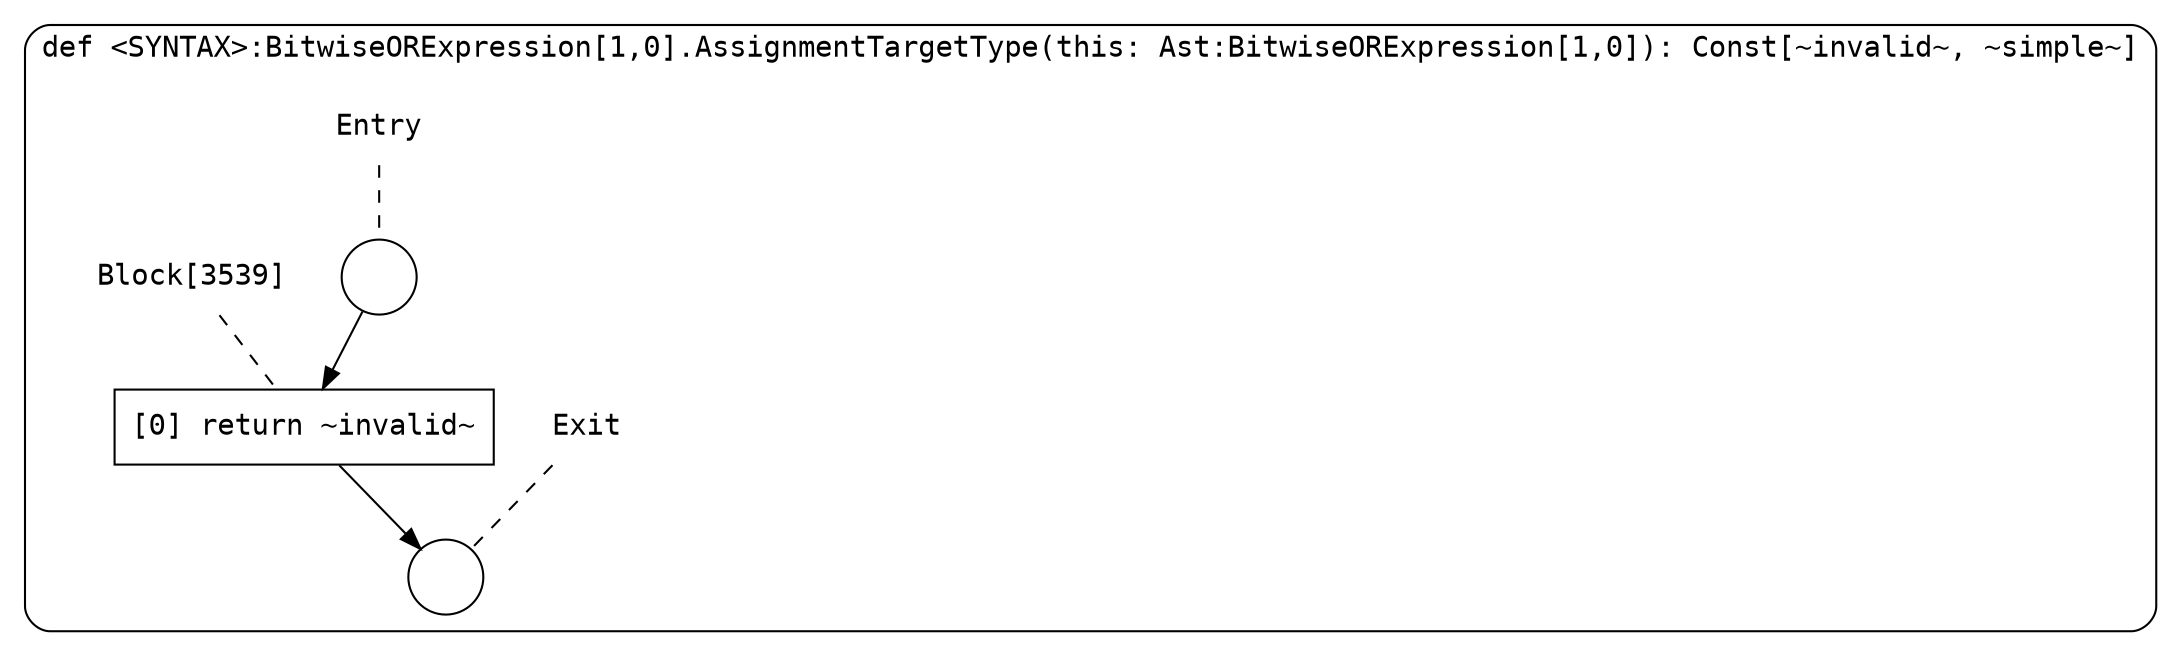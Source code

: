 digraph {
  graph [fontname = "Consolas"]
  node [fontname = "Consolas"]
  edge [fontname = "Consolas"]
  subgraph cluster942 {
    label = "def <SYNTAX>:BitwiseORExpression[1,0].AssignmentTargetType(this: Ast:BitwiseORExpression[1,0]): Const[~invalid~, ~simple~]"
    style = rounded
    cluster942_entry_name [shape=none, label=<<font color="black">Entry</font>>]
    cluster942_entry_name -> cluster942_entry [arrowhead=none, color="black", style=dashed]
    cluster942_entry [shape=circle label=" " color="black" fillcolor="white" style=filled]
    cluster942_entry -> node3539 [color="black"]
    cluster942_exit_name [shape=none, label=<<font color="black">Exit</font>>]
    cluster942_exit_name -> cluster942_exit [arrowhead=none, color="black", style=dashed]
    cluster942_exit [shape=circle label=" " color="black" fillcolor="white" style=filled]
    node3539_name [shape=none, label=<<font color="black">Block[3539]</font>>]
    node3539_name -> node3539 [arrowhead=none, color="black", style=dashed]
    node3539 [shape=box, label=<<font color="black">[0] return ~invalid~<BR ALIGN="LEFT"/></font>> color="black" fillcolor="white", style=filled]
    node3539 -> cluster942_exit [color="black"]
  }
}